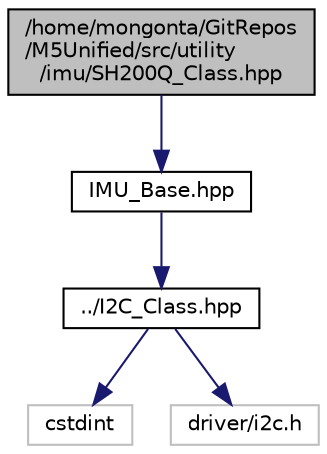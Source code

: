 digraph "/home/mongonta/GitRepos/M5Unified/src/utility/imu/SH200Q_Class.hpp"
{
 // LATEX_PDF_SIZE
  edge [fontname="Helvetica",fontsize="10",labelfontname="Helvetica",labelfontsize="10"];
  node [fontname="Helvetica",fontsize="10",shape=record];
  Node1 [label="/home/mongonta/GitRepos\l/M5Unified/src/utility\l/imu/SH200Q_Class.hpp",height=0.2,width=0.4,color="black", fillcolor="grey75", style="filled", fontcolor="black",tooltip=" "];
  Node1 -> Node2 [color="midnightblue",fontsize="10",style="solid",fontname="Helvetica"];
  Node2 [label="IMU_Base.hpp",height=0.2,width=0.4,color="black", fillcolor="white", style="filled",URL="$IMU__Base_8hpp.html",tooltip=" "];
  Node2 -> Node3 [color="midnightblue",fontsize="10",style="solid",fontname="Helvetica"];
  Node3 [label="../I2C_Class.hpp",height=0.2,width=0.4,color="black", fillcolor="white", style="filled",URL="$I2C__Class_8hpp.html",tooltip=" "];
  Node3 -> Node4 [color="midnightblue",fontsize="10",style="solid",fontname="Helvetica"];
  Node4 [label="cstdint",height=0.2,width=0.4,color="grey75", fillcolor="white", style="filled",tooltip=" "];
  Node3 -> Node5 [color="midnightblue",fontsize="10",style="solid",fontname="Helvetica"];
  Node5 [label="driver/i2c.h",height=0.2,width=0.4,color="grey75", fillcolor="white", style="filled",tooltip=" "];
}
